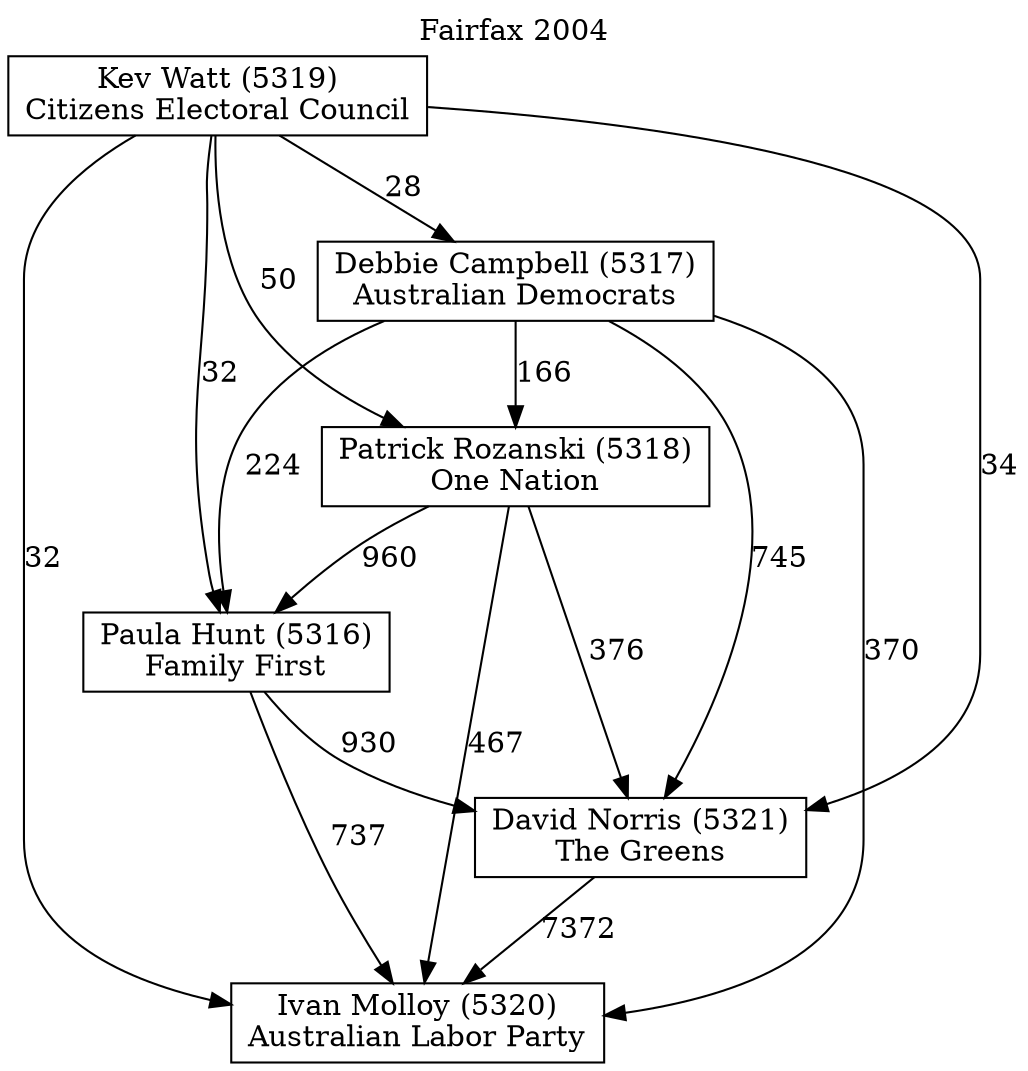 // House preference flow
digraph "Ivan Molloy (5320)_Fairfax_2004" {
	graph [label="Fairfax 2004" labelloc=t mclimit=10]
	node [shape=box]
	"Ivan Molloy (5320)" [label="Ivan Molloy (5320)
Australian Labor Party"]
	"David Norris (5321)" [label="David Norris (5321)
The Greens"]
	"Paula Hunt (5316)" [label="Paula Hunt (5316)
Family First"]
	"Patrick Rozanski (5318)" [label="Patrick Rozanski (5318)
One Nation"]
	"Debbie Campbell (5317)" [label="Debbie Campbell (5317)
Australian Democrats"]
	"Kev Watt (5319)" [label="Kev Watt (5319)
Citizens Electoral Council"]
	"David Norris (5321)" -> "Ivan Molloy (5320)" [label=7372]
	"Paula Hunt (5316)" -> "David Norris (5321)" [label=930]
	"Patrick Rozanski (5318)" -> "Paula Hunt (5316)" [label=960]
	"Debbie Campbell (5317)" -> "Patrick Rozanski (5318)" [label=166]
	"Kev Watt (5319)" -> "Debbie Campbell (5317)" [label=28]
	"Paula Hunt (5316)" -> "Ivan Molloy (5320)" [label=737]
	"Patrick Rozanski (5318)" -> "Ivan Molloy (5320)" [label=467]
	"Debbie Campbell (5317)" -> "Ivan Molloy (5320)" [label=370]
	"Kev Watt (5319)" -> "Ivan Molloy (5320)" [label=32]
	"Kev Watt (5319)" -> "Patrick Rozanski (5318)" [label=50]
	"Debbie Campbell (5317)" -> "Paula Hunt (5316)" [label=224]
	"Kev Watt (5319)" -> "Paula Hunt (5316)" [label=32]
	"Patrick Rozanski (5318)" -> "David Norris (5321)" [label=376]
	"Debbie Campbell (5317)" -> "David Norris (5321)" [label=745]
	"Kev Watt (5319)" -> "David Norris (5321)" [label=34]
}
